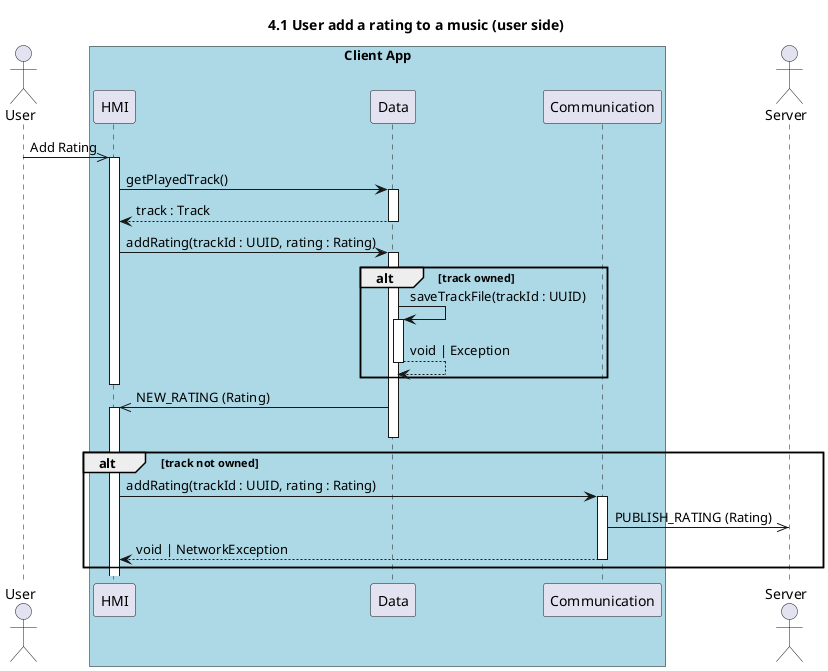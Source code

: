 @startuml 4.1 User add a rating to a music (user side)
title 4.1 User add a rating to a music (user side)

actor "User" as user
box "Client App" #LightBlue
    participant "HMI" as hmi
    participant "Data" as data
    participant "Communication" as com
end box
actor "Server" as server

user ->> hmi++: Add Rating

hmi -> data++ : getPlayedTrack()
return track : Track


hmi -> data++ : addRating(trackId : UUID, rating : Rating)
alt track owned
    data->data++: saveTrackFile(trackId : UUID)
    return void | Exception
end

deactivate hmi
data->>hmi++:  NEW_RATING (Rating) 
deactivate data 

alt track not owned
    hmi -> com++ : addRating(trackId : UUID, rating : Rating)
    com ->> server : PUBLISH_RATING (Rating)
    return void | NetworkException
end


@enduml